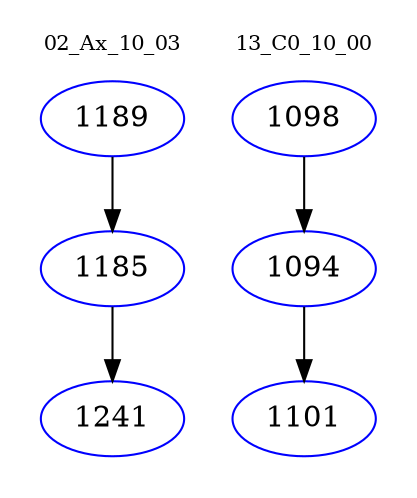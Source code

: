 digraph{
subgraph cluster_0 {
color = white
label = "02_Ax_10_03";
fontsize=10;
T0_1189 [label="1189", color="blue"]
T0_1189 -> T0_1185 [color="black"]
T0_1185 [label="1185", color="blue"]
T0_1185 -> T0_1241 [color="black"]
T0_1241 [label="1241", color="blue"]
}
subgraph cluster_1 {
color = white
label = "13_C0_10_00";
fontsize=10;
T1_1098 [label="1098", color="blue"]
T1_1098 -> T1_1094 [color="black"]
T1_1094 [label="1094", color="blue"]
T1_1094 -> T1_1101 [color="black"]
T1_1101 [label="1101", color="blue"]
}
}
